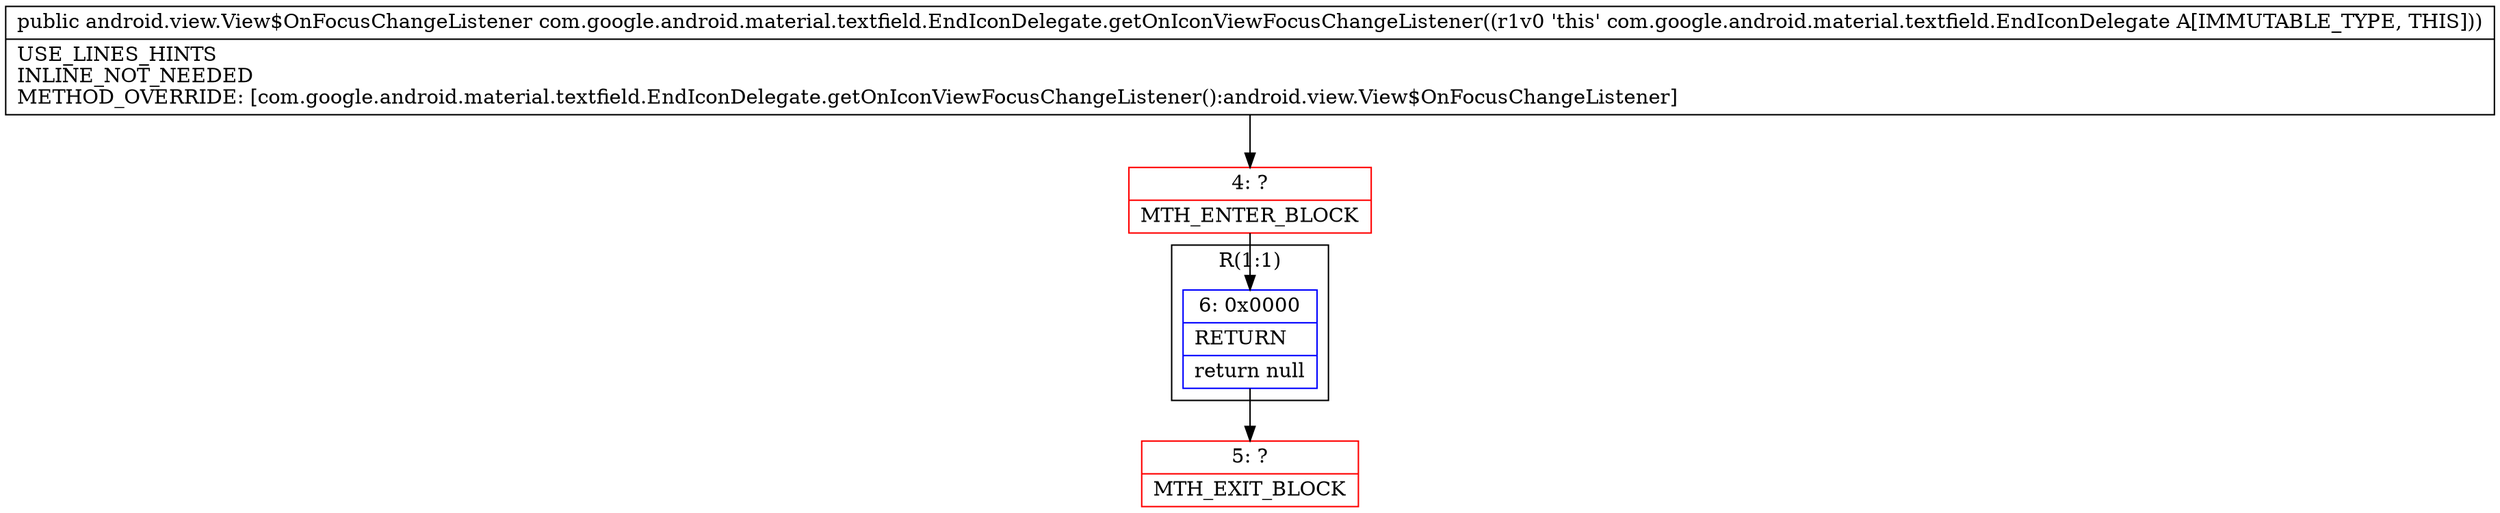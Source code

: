 digraph "CFG forcom.google.android.material.textfield.EndIconDelegate.getOnIconViewFocusChangeListener()Landroid\/view\/View$OnFocusChangeListener;" {
subgraph cluster_Region_2022166949 {
label = "R(1:1)";
node [shape=record,color=blue];
Node_6 [shape=record,label="{6\:\ 0x0000|RETURN\l|return null\l}"];
}
Node_4 [shape=record,color=red,label="{4\:\ ?|MTH_ENTER_BLOCK\l}"];
Node_5 [shape=record,color=red,label="{5\:\ ?|MTH_EXIT_BLOCK\l}"];
MethodNode[shape=record,label="{public android.view.View$OnFocusChangeListener com.google.android.material.textfield.EndIconDelegate.getOnIconViewFocusChangeListener((r1v0 'this' com.google.android.material.textfield.EndIconDelegate A[IMMUTABLE_TYPE, THIS]))  | USE_LINES_HINTS\lINLINE_NOT_NEEDED\lMETHOD_OVERRIDE: [com.google.android.material.textfield.EndIconDelegate.getOnIconViewFocusChangeListener():android.view.View$OnFocusChangeListener]\l}"];
MethodNode -> Node_4;Node_6 -> Node_5;
Node_4 -> Node_6;
}

